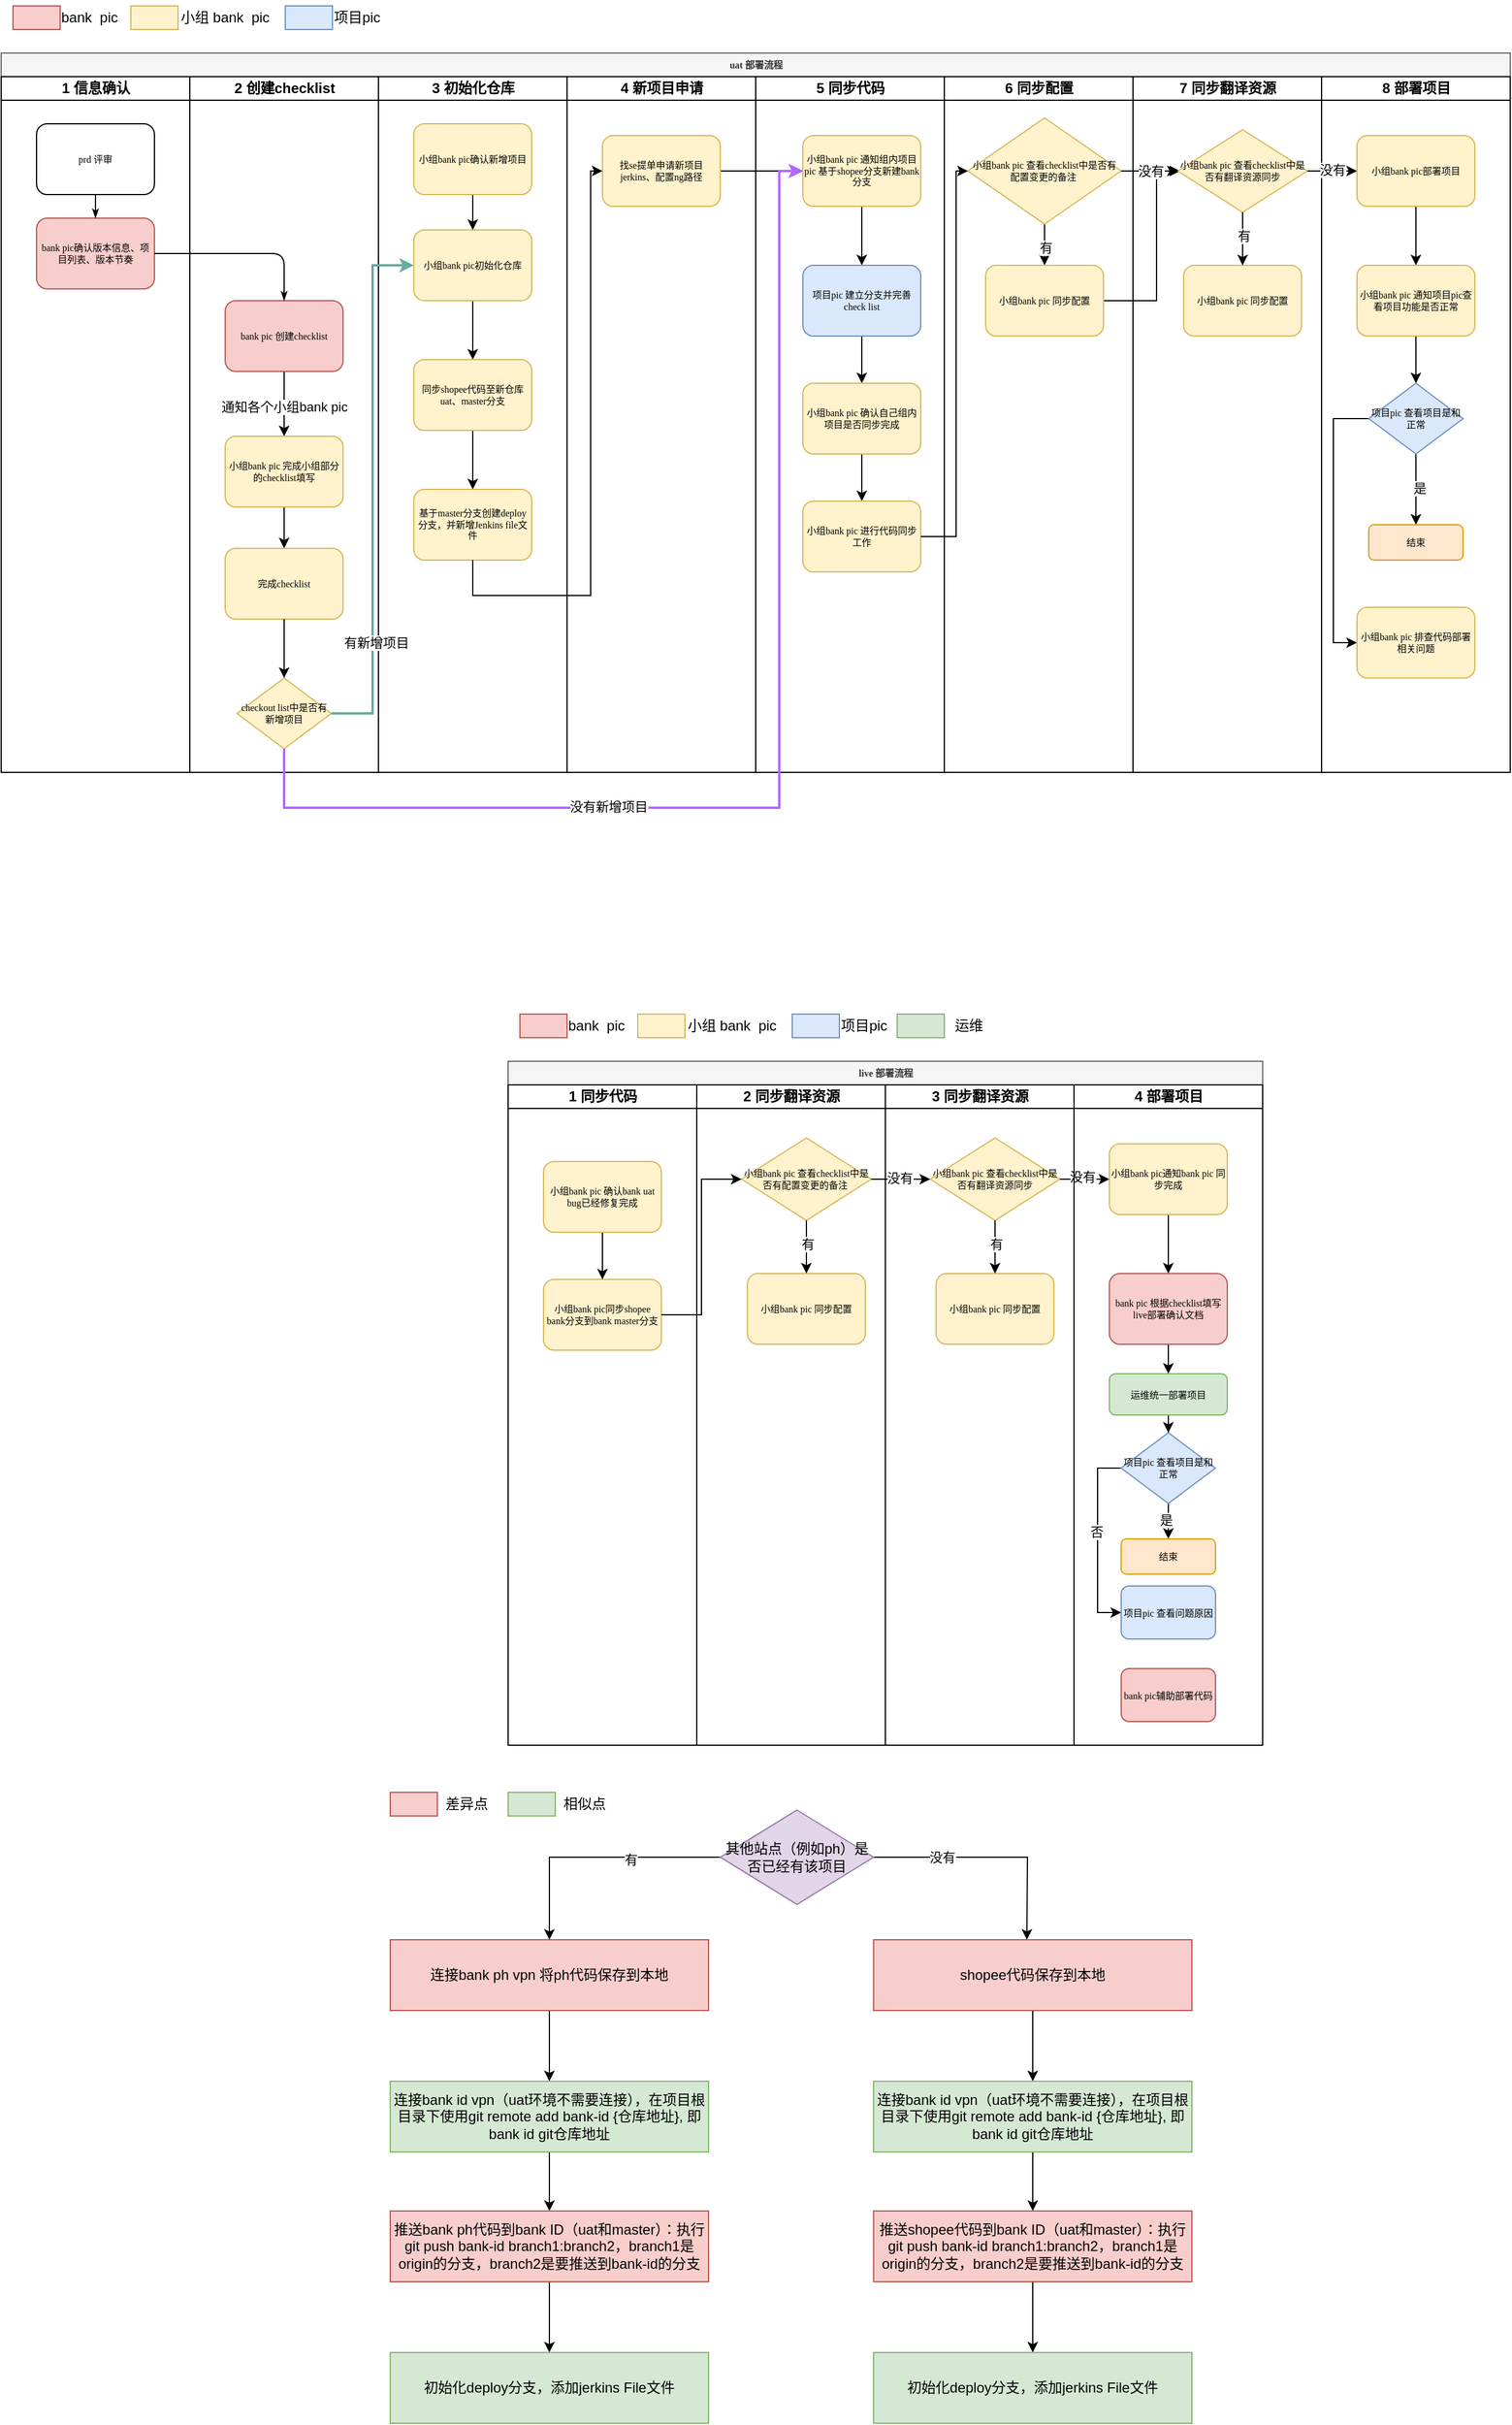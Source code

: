 <mxfile version="21.6.5" type="github">
  <diagram name="Page-1" id="74e2e168-ea6b-b213-b513-2b3c1d86103e">
    <mxGraphModel dx="1754" dy="1907" grid="1" gridSize="10" guides="1" tooltips="1" connect="1" arrows="1" fold="1" page="1" pageScale="1" pageWidth="1100" pageHeight="850" background="none" math="0" shadow="0">
      <root>
        <mxCell id="0" />
        <mxCell id="1" parent="0" />
        <mxCell id="77e6c97f196da883-1" value="uat 部署流程" style="swimlane;html=1;childLayout=stackLayout;startSize=20;rounded=0;shadow=0;labelBackgroundColor=none;strokeWidth=1;fontFamily=Verdana;fontSize=8;align=center;fillColor=#f5f5f5;fontColor=#333333;strokeColor=#666666;" parent="1" vertex="1">
          <mxGeometry x="70" y="40" width="1280" height="610" as="geometry" />
        </mxCell>
        <mxCell id="77e6c97f196da883-2" value="1 信息确认" style="swimlane;html=1;startSize=20;" parent="77e6c97f196da883-1" vertex="1">
          <mxGeometry y="20" width="160" height="590" as="geometry" />
        </mxCell>
        <mxCell id="IIWUCs54Z6hcs_hi1kmr-11" value="prd 评审" style="rounded=1;whiteSpace=wrap;html=1;shadow=0;labelBackgroundColor=none;strokeWidth=1;fontFamily=Verdana;fontSize=8;align=center;" parent="77e6c97f196da883-2" vertex="1">
          <mxGeometry x="30" y="40" width="100" height="60" as="geometry" />
        </mxCell>
        <mxCell id="IIWUCs54Z6hcs_hi1kmr-12" value="bank pic确认版本信息、项目列表、版本节奏" style="rounded=1;whiteSpace=wrap;html=1;shadow=0;labelBackgroundColor=none;strokeWidth=1;fontFamily=Verdana;fontSize=8;align=center;fillColor=#f8cecc;strokeColor=#b85450;" parent="77e6c97f196da883-2" vertex="1">
          <mxGeometry x="30" y="120" width="100" height="60" as="geometry" />
        </mxCell>
        <mxCell id="IIWUCs54Z6hcs_hi1kmr-15" style="edgeStyle=orthogonalEdgeStyle;rounded=1;html=1;labelBackgroundColor=none;startArrow=none;startFill=0;startSize=5;endArrow=classicThin;endFill=1;endSize=5;jettySize=auto;orthogonalLoop=1;strokeWidth=1;fontFamily=Verdana;fontSize=8" parent="77e6c97f196da883-2" source="IIWUCs54Z6hcs_hi1kmr-11" target="IIWUCs54Z6hcs_hi1kmr-12" edge="1">
          <mxGeometry relative="1" as="geometry" />
        </mxCell>
        <mxCell id="77e6c97f196da883-3" value="2 创建checklist" style="swimlane;html=1;startSize=20;" parent="77e6c97f196da883-1" vertex="1">
          <mxGeometry x="160" y="20" width="160" height="590" as="geometry" />
        </mxCell>
        <mxCell id="IIWUCs54Z6hcs_hi1kmr-20" style="edgeStyle=orthogonalEdgeStyle;rounded=0;orthogonalLoop=1;jettySize=auto;html=1;exitX=0.5;exitY=1;exitDx=0;exitDy=0;" parent="77e6c97f196da883-3" source="IIWUCs54Z6hcs_hi1kmr-13" target="IIWUCs54Z6hcs_hi1kmr-19" edge="1">
          <mxGeometry relative="1" as="geometry" />
        </mxCell>
        <mxCell id="IIWUCs54Z6hcs_hi1kmr-21" value="通知各个小组bank pic" style="edgeLabel;html=1;align=center;verticalAlign=middle;resizable=0;points=[];" parent="IIWUCs54Z6hcs_hi1kmr-20" vertex="1" connectable="0">
          <mxGeometry x="-0.363" y="-1" relative="1" as="geometry">
            <mxPoint x="1" y="12" as="offset" />
          </mxGeometry>
        </mxCell>
        <mxCell id="IIWUCs54Z6hcs_hi1kmr-13" value="bank pic 创建checklist" style="rounded=1;whiteSpace=wrap;html=1;shadow=0;labelBackgroundColor=none;strokeWidth=1;fontFamily=Verdana;fontSize=8;align=center;fillColor=#f8cecc;strokeColor=#b85450;" parent="77e6c97f196da883-3" vertex="1">
          <mxGeometry x="30" y="190" width="100" height="60" as="geometry" />
        </mxCell>
        <mxCell id="IIWUCs54Z6hcs_hi1kmr-23" style="edgeStyle=orthogonalEdgeStyle;rounded=0;orthogonalLoop=1;jettySize=auto;html=1;exitX=0.5;exitY=1;exitDx=0;exitDy=0;entryX=0.5;entryY=0;entryDx=0;entryDy=0;" parent="77e6c97f196da883-3" source="IIWUCs54Z6hcs_hi1kmr-19" target="IIWUCs54Z6hcs_hi1kmr-22" edge="1">
          <mxGeometry relative="1" as="geometry" />
        </mxCell>
        <mxCell id="IIWUCs54Z6hcs_hi1kmr-19" value="小组bank pic 完成小组部分的checklist填写" style="rounded=1;whiteSpace=wrap;html=1;shadow=0;labelBackgroundColor=none;strokeWidth=1;fontFamily=Verdana;fontSize=8;align=center;fillColor=#fff2cc;strokeColor=#d6b656;" parent="77e6c97f196da883-3" vertex="1">
          <mxGeometry x="30" y="305" width="100" height="60" as="geometry" />
        </mxCell>
        <mxCell id="IIWUCs54Z6hcs_hi1kmr-22" value="完成checklist" style="rounded=1;whiteSpace=wrap;html=1;shadow=0;labelBackgroundColor=none;strokeWidth=1;fontFamily=Verdana;fontSize=8;align=center;fillColor=#fff2cc;strokeColor=#d6b656;" parent="77e6c97f196da883-3" vertex="1">
          <mxGeometry x="30" y="400" width="100" height="60" as="geometry" />
        </mxCell>
        <mxCell id="IIWUCs54Z6hcs_hi1kmr-25" value="checkout list中是否有新增项目" style="rhombus;whiteSpace=wrap;html=1;rounded=0;shadow=0;labelBackgroundColor=none;strokeWidth=1;fontFamily=Verdana;fontSize=8;align=center;fillColor=#fff2cc;strokeColor=#d6b656;" parent="77e6c97f196da883-3" vertex="1">
          <mxGeometry x="40" y="510" width="80" height="60" as="geometry" />
        </mxCell>
        <mxCell id="IIWUCs54Z6hcs_hi1kmr-27" style="edgeStyle=orthogonalEdgeStyle;rounded=0;orthogonalLoop=1;jettySize=auto;html=1;entryX=0.5;entryY=0;entryDx=0;entryDy=0;" parent="77e6c97f196da883-3" source="IIWUCs54Z6hcs_hi1kmr-22" target="IIWUCs54Z6hcs_hi1kmr-25" edge="1">
          <mxGeometry relative="1" as="geometry" />
        </mxCell>
        <mxCell id="77e6c97f196da883-4" value="3 初始化仓库" style="swimlane;html=1;startSize=20;" parent="77e6c97f196da883-1" vertex="1">
          <mxGeometry x="320" y="20" width="160" height="590" as="geometry" />
        </mxCell>
        <mxCell id="IIWUCs54Z6hcs_hi1kmr-34" style="edgeStyle=orthogonalEdgeStyle;rounded=0;orthogonalLoop=1;jettySize=auto;html=1;exitX=0.5;exitY=1;exitDx=0;exitDy=0;entryX=0.5;entryY=0;entryDx=0;entryDy=0;" parent="77e6c97f196da883-4" source="IIWUCs54Z6hcs_hi1kmr-30" target="IIWUCs54Z6hcs_hi1kmr-33" edge="1">
          <mxGeometry relative="1" as="geometry" />
        </mxCell>
        <mxCell id="IIWUCs54Z6hcs_hi1kmr-30" value="小组bank pic初始化仓库" style="rounded=1;whiteSpace=wrap;html=1;shadow=0;labelBackgroundColor=none;strokeWidth=1;fontFamily=Verdana;fontSize=8;align=center;fillColor=#fff2cc;strokeColor=#d6b656;" parent="77e6c97f196da883-4" vertex="1">
          <mxGeometry x="30" y="130" width="100" height="60" as="geometry" />
        </mxCell>
        <mxCell id="IIWUCs54Z6hcs_hi1kmr-35" value="" style="edgeStyle=orthogonalEdgeStyle;rounded=0;orthogonalLoop=1;jettySize=auto;html=1;" parent="77e6c97f196da883-4" source="IIWUCs54Z6hcs_hi1kmr-33" target="77e6c97f196da883-8" edge="1">
          <mxGeometry relative="1" as="geometry" />
        </mxCell>
        <mxCell id="IIWUCs54Z6hcs_hi1kmr-33" value="同步shopee代码至新仓库uat、master分支" style="rounded=1;whiteSpace=wrap;html=1;shadow=0;labelBackgroundColor=none;strokeWidth=1;fontFamily=Verdana;fontSize=8;align=center;fillColor=#fff2cc;strokeColor=#d6b656;" parent="77e6c97f196da883-4" vertex="1">
          <mxGeometry x="30" y="240" width="100" height="60" as="geometry" />
        </mxCell>
        <mxCell id="77e6c97f196da883-8" value="基于master分支创建deploy分支，并新增Jenkins file文件" style="rounded=1;whiteSpace=wrap;html=1;shadow=0;labelBackgroundColor=none;strokeWidth=1;fontFamily=Verdana;fontSize=8;align=center;fillColor=#fff2cc;strokeColor=#d6b656;" parent="77e6c97f196da883-4" vertex="1">
          <mxGeometry x="30" y="350" width="100" height="60" as="geometry" />
        </mxCell>
        <mxCell id="IIWUCs54Z6hcs_hi1kmr-42" style="edgeStyle=orthogonalEdgeStyle;rounded=0;orthogonalLoop=1;jettySize=auto;html=1;entryX=0.5;entryY=0;entryDx=0;entryDy=0;" parent="77e6c97f196da883-4" source="IIWUCs54Z6hcs_hi1kmr-40" target="IIWUCs54Z6hcs_hi1kmr-30" edge="1">
          <mxGeometry relative="1" as="geometry" />
        </mxCell>
        <mxCell id="IIWUCs54Z6hcs_hi1kmr-40" value="小组bank pic确认新增项目" style="rounded=1;whiteSpace=wrap;html=1;shadow=0;labelBackgroundColor=none;strokeWidth=1;fontFamily=Verdana;fontSize=8;align=center;fillColor=#fff2cc;strokeColor=#d6b656;" parent="77e6c97f196da883-4" vertex="1">
          <mxGeometry x="30" y="40" width="100" height="60" as="geometry" />
        </mxCell>
        <mxCell id="77e6c97f196da883-5" value="4 新项目申请" style="swimlane;html=1;startSize=20;" parent="77e6c97f196da883-1" vertex="1">
          <mxGeometry x="480" y="20" width="160" height="590" as="geometry" />
        </mxCell>
        <mxCell id="IIWUCs54Z6hcs_hi1kmr-45" style="edgeStyle=orthogonalEdgeStyle;rounded=0;orthogonalLoop=1;jettySize=auto;html=1;" parent="77e6c97f196da883-5" source="IIWUCs54Z6hcs_hi1kmr-36" edge="1">
          <mxGeometry relative="1" as="geometry">
            <mxPoint x="200" y="80" as="targetPoint" />
          </mxGeometry>
        </mxCell>
        <mxCell id="IIWUCs54Z6hcs_hi1kmr-36" value="找se提单申请新项目jerkins、配置ng路径" style="rounded=1;whiteSpace=wrap;html=1;shadow=0;labelBackgroundColor=none;strokeWidth=1;fontFamily=Verdana;fontSize=8;align=center;fillColor=#fff2cc;strokeColor=#d6b656;" parent="77e6c97f196da883-5" vertex="1">
          <mxGeometry x="30" y="50" width="100" height="60" as="geometry" />
        </mxCell>
        <mxCell id="77e6c97f196da883-6" value="5 同步代码" style="swimlane;html=1;startSize=20;" parent="77e6c97f196da883-1" vertex="1">
          <mxGeometry x="640" y="20" width="160" height="590" as="geometry" />
        </mxCell>
        <mxCell id="IIWUCs54Z6hcs_hi1kmr-47" style="edgeStyle=orthogonalEdgeStyle;rounded=0;orthogonalLoop=1;jettySize=auto;html=1;exitX=0.5;exitY=1;exitDx=0;exitDy=0;entryX=0.5;entryY=0;entryDx=0;entryDy=0;" parent="77e6c97f196da883-6" source="77e6c97f196da883-11" target="IIWUCs54Z6hcs_hi1kmr-46" edge="1">
          <mxGeometry relative="1" as="geometry" />
        </mxCell>
        <mxCell id="77e6c97f196da883-11" value="小组bank pic 通知组内项目pic 基于shopee分支新建bank 分支" style="rounded=1;whiteSpace=wrap;html=1;shadow=0;labelBackgroundColor=none;strokeWidth=1;fontFamily=Verdana;fontSize=8;align=center;fillColor=#fff2cc;strokeColor=#d6b656;" parent="77e6c97f196da883-6" vertex="1">
          <mxGeometry x="40" y="50" width="100" height="60" as="geometry" />
        </mxCell>
        <mxCell id="IIWUCs54Z6hcs_hi1kmr-49" style="edgeStyle=orthogonalEdgeStyle;rounded=0;orthogonalLoop=1;jettySize=auto;html=1;" parent="77e6c97f196da883-6" source="IIWUCs54Z6hcs_hi1kmr-46" target="IIWUCs54Z6hcs_hi1kmr-48" edge="1">
          <mxGeometry relative="1" as="geometry" />
        </mxCell>
        <mxCell id="IIWUCs54Z6hcs_hi1kmr-46" value="项目pic 建立分支并完善check list" style="rounded=1;whiteSpace=wrap;html=1;shadow=0;labelBackgroundColor=none;strokeWidth=1;fontFamily=Verdana;fontSize=8;align=center;fillColor=#dae8fc;strokeColor=#6c8ebf;" parent="77e6c97f196da883-6" vertex="1">
          <mxGeometry x="40" y="160" width="100" height="60" as="geometry" />
        </mxCell>
        <mxCell id="IIWUCs54Z6hcs_hi1kmr-51" style="edgeStyle=orthogonalEdgeStyle;rounded=0;orthogonalLoop=1;jettySize=auto;html=1;exitX=0.5;exitY=1;exitDx=0;exitDy=0;entryX=0.5;entryY=0;entryDx=0;entryDy=0;" parent="77e6c97f196da883-6" source="IIWUCs54Z6hcs_hi1kmr-48" target="IIWUCs54Z6hcs_hi1kmr-50" edge="1">
          <mxGeometry relative="1" as="geometry" />
        </mxCell>
        <mxCell id="IIWUCs54Z6hcs_hi1kmr-48" value="小组bank pic 确认自己组内项目是否同步完成" style="rounded=1;whiteSpace=wrap;html=1;shadow=0;labelBackgroundColor=none;strokeWidth=1;fontFamily=Verdana;fontSize=8;align=center;fillColor=#fff2cc;strokeColor=#d6b656;" parent="77e6c97f196da883-6" vertex="1">
          <mxGeometry x="40" y="260" width="100" height="60" as="geometry" />
        </mxCell>
        <mxCell id="IIWUCs54Z6hcs_hi1kmr-50" value="小组bank pic 进行代码同步工作" style="rounded=1;whiteSpace=wrap;html=1;shadow=0;labelBackgroundColor=none;strokeWidth=1;fontFamily=Verdana;fontSize=8;align=center;fillColor=#fff2cc;strokeColor=#d6b656;" parent="77e6c97f196da883-6" vertex="1">
          <mxGeometry x="40" y="360" width="100" height="60" as="geometry" />
        </mxCell>
        <mxCell id="77e6c97f196da883-7" value="6 同步配置" style="swimlane;html=1;startSize=20;" parent="77e6c97f196da883-1" vertex="1">
          <mxGeometry x="800" y="20" width="160" height="590" as="geometry" />
        </mxCell>
        <mxCell id="IIWUCs54Z6hcs_hi1kmr-70" style="edgeStyle=orthogonalEdgeStyle;rounded=0;orthogonalLoop=1;jettySize=auto;html=1;entryX=0.5;entryY=0;entryDx=0;entryDy=0;" parent="77e6c97f196da883-7" source="IIWUCs54Z6hcs_hi1kmr-62" target="IIWUCs54Z6hcs_hi1kmr-65" edge="1">
          <mxGeometry relative="1" as="geometry" />
        </mxCell>
        <mxCell id="IIWUCs54Z6hcs_hi1kmr-71" value="有" style="edgeLabel;html=1;align=center;verticalAlign=middle;resizable=0;points=[];" parent="IIWUCs54Z6hcs_hi1kmr-70" vertex="1" connectable="0">
          <mxGeometry x="-0.14" y="1" relative="1" as="geometry">
            <mxPoint as="offset" />
          </mxGeometry>
        </mxCell>
        <mxCell id="IIWUCs54Z6hcs_hi1kmr-62" value="小组bank pic 查看checklist中是否有配置变更的备注&amp;nbsp;" style="rhombus;whiteSpace=wrap;html=1;rounded=0;shadow=0;labelBackgroundColor=none;strokeWidth=1;fontFamily=Verdana;fontSize=8;align=center;fillColor=#fff2cc;strokeColor=#d6b656;" parent="77e6c97f196da883-7" vertex="1">
          <mxGeometry x="20" y="35" width="130" height="90" as="geometry" />
        </mxCell>
        <mxCell id="IIWUCs54Z6hcs_hi1kmr-78" style="edgeStyle=orthogonalEdgeStyle;rounded=0;orthogonalLoop=1;jettySize=auto;html=1;exitX=1;exitY=0.5;exitDx=0;exitDy=0;" parent="77e6c97f196da883-7" source="IIWUCs54Z6hcs_hi1kmr-65" edge="1">
          <mxGeometry relative="1" as="geometry">
            <mxPoint x="200" y="80" as="targetPoint" />
            <Array as="points">
              <mxPoint x="180" y="190" />
              <mxPoint x="180" y="80" />
            </Array>
          </mxGeometry>
        </mxCell>
        <mxCell id="IIWUCs54Z6hcs_hi1kmr-65" value="小组bank pic 同步配置" style="rounded=1;whiteSpace=wrap;html=1;shadow=0;labelBackgroundColor=none;strokeWidth=1;fontFamily=Verdana;fontSize=8;align=center;fillColor=#fff2cc;strokeColor=#d6b656;" parent="77e6c97f196da883-7" vertex="1">
          <mxGeometry x="35" y="160" width="100" height="60" as="geometry" />
        </mxCell>
        <mxCell id="IIWUCs54Z6hcs_hi1kmr-16" style="edgeStyle=orthogonalEdgeStyle;rounded=1;html=1;labelBackgroundColor=none;startArrow=none;startFill=0;startSize=5;endArrow=classicThin;endFill=1;endSize=5;jettySize=auto;orthogonalLoop=1;strokeWidth=1;fontFamily=Verdana;fontSize=8" parent="77e6c97f196da883-1" source="IIWUCs54Z6hcs_hi1kmr-12" target="IIWUCs54Z6hcs_hi1kmr-13" edge="1">
          <mxGeometry relative="1" as="geometry" />
        </mxCell>
        <mxCell id="IIWUCs54Z6hcs_hi1kmr-31" style="edgeStyle=orthogonalEdgeStyle;rounded=0;orthogonalLoop=1;jettySize=auto;html=1;entryX=0;entryY=0.5;entryDx=0;entryDy=0;fillColor=#f8cecc;strokeColor=#B266FF;strokeWidth=2;" parent="77e6c97f196da883-1" source="IIWUCs54Z6hcs_hi1kmr-25" target="77e6c97f196da883-11" edge="1">
          <mxGeometry relative="1" as="geometry">
            <Array as="points">
              <mxPoint x="240" y="640" />
              <mxPoint x="660" y="640" />
              <mxPoint x="660" y="100" />
            </Array>
          </mxGeometry>
        </mxCell>
        <mxCell id="IIWUCs54Z6hcs_hi1kmr-32" value="没有新增项目" style="edgeLabel;html=1;align=center;verticalAlign=middle;resizable=0;points=[];" parent="IIWUCs54Z6hcs_hi1kmr-31" vertex="1" connectable="0">
          <mxGeometry x="-0.369" y="1" relative="1" as="geometry">
            <mxPoint as="offset" />
          </mxGeometry>
        </mxCell>
        <mxCell id="IIWUCs54Z6hcs_hi1kmr-37" style="edgeStyle=orthogonalEdgeStyle;rounded=0;orthogonalLoop=1;jettySize=auto;html=1;entryX=0;entryY=0.5;entryDx=0;entryDy=0;exitX=0.5;exitY=1;exitDx=0;exitDy=0;" parent="77e6c97f196da883-1" source="77e6c97f196da883-8" target="IIWUCs54Z6hcs_hi1kmr-36" edge="1">
          <mxGeometry relative="1" as="geometry">
            <Array as="points">
              <mxPoint x="400" y="460" />
              <mxPoint x="500" y="460" />
              <mxPoint x="500" y="100" />
            </Array>
          </mxGeometry>
        </mxCell>
        <mxCell id="IIWUCs54Z6hcs_hi1kmr-38" style="edgeStyle=orthogonalEdgeStyle;rounded=0;orthogonalLoop=1;jettySize=auto;html=1;entryX=0;entryY=0.5;entryDx=0;entryDy=0;strokeColor=#67AB9F;exitX=1;exitY=0.5;exitDx=0;exitDy=0;strokeWidth=2;" parent="77e6c97f196da883-1" source="IIWUCs54Z6hcs_hi1kmr-25" target="IIWUCs54Z6hcs_hi1kmr-30" edge="1">
          <mxGeometry relative="1" as="geometry">
            <mxPoint x="270" y="565" as="sourcePoint" />
            <mxPoint x="340" y="120" as="targetPoint" />
          </mxGeometry>
        </mxCell>
        <mxCell id="IIWUCs54Z6hcs_hi1kmr-39" value="有新增项目" style="edgeLabel;html=1;align=center;verticalAlign=middle;resizable=0;points=[];" parent="IIWUCs54Z6hcs_hi1kmr-38" vertex="1" connectable="0">
          <mxGeometry x="-0.94" y="3" relative="1" as="geometry">
            <mxPoint x="24" y="-57" as="offset" />
          </mxGeometry>
        </mxCell>
        <mxCell id="IIWUCs54Z6hcs_hi1kmr-69" style="edgeStyle=orthogonalEdgeStyle;rounded=0;orthogonalLoop=1;jettySize=auto;html=1;entryX=0;entryY=0.5;entryDx=0;entryDy=0;" parent="77e6c97f196da883-1" source="IIWUCs54Z6hcs_hi1kmr-50" target="IIWUCs54Z6hcs_hi1kmr-62" edge="1">
          <mxGeometry relative="1" as="geometry">
            <Array as="points">
              <mxPoint x="810" y="410" />
              <mxPoint x="810" y="100" />
            </Array>
          </mxGeometry>
        </mxCell>
        <mxCell id="IIWUCs54Z6hcs_hi1kmr-1" value="7 同步翻译资源" style="swimlane;html=1;startSize=20;" parent="1" vertex="1">
          <mxGeometry x="1030" y="60" width="160" height="590" as="geometry" />
        </mxCell>
        <mxCell id="IIWUCs54Z6hcs_hi1kmr-74" value="小组bank pic 查看checklist中是否有翻译资源同步" style="rhombus;whiteSpace=wrap;html=1;rounded=0;shadow=0;labelBackgroundColor=none;strokeWidth=1;fontFamily=Verdana;fontSize=8;align=center;fillColor=#fff2cc;strokeColor=#d6b656;" parent="IIWUCs54Z6hcs_hi1kmr-1" vertex="1">
          <mxGeometry x="38" y="45" width="110" height="70" as="geometry" />
        </mxCell>
        <mxCell id="IIWUCs54Z6hcs_hi1kmr-75" value="小组bank pic 同步配置" style="rounded=1;whiteSpace=wrap;html=1;shadow=0;labelBackgroundColor=none;strokeWidth=1;fontFamily=Verdana;fontSize=8;align=center;fillColor=#fff2cc;strokeColor=#d6b656;" parent="IIWUCs54Z6hcs_hi1kmr-1" vertex="1">
          <mxGeometry x="43" y="160" width="100" height="60" as="geometry" />
        </mxCell>
        <mxCell id="IIWUCs54Z6hcs_hi1kmr-72" style="edgeStyle=orthogonalEdgeStyle;rounded=0;orthogonalLoop=1;jettySize=auto;html=1;entryX=0.5;entryY=0;entryDx=0;entryDy=0;" parent="IIWUCs54Z6hcs_hi1kmr-1" source="IIWUCs54Z6hcs_hi1kmr-74" target="IIWUCs54Z6hcs_hi1kmr-75" edge="1">
          <mxGeometry relative="1" as="geometry" />
        </mxCell>
        <mxCell id="IIWUCs54Z6hcs_hi1kmr-73" value="有" style="edgeLabel;html=1;align=center;verticalAlign=middle;resizable=0;points=[];" parent="IIWUCs54Z6hcs_hi1kmr-72" vertex="1" connectable="0">
          <mxGeometry x="-0.14" y="1" relative="1" as="geometry">
            <mxPoint as="offset" />
          </mxGeometry>
        </mxCell>
        <mxCell id="IIWUCs54Z6hcs_hi1kmr-3" value="8 部署项目" style="swimlane;html=1;startSize=20;" parent="1" vertex="1">
          <mxGeometry x="1190" y="60" width="160" height="590" as="geometry" />
        </mxCell>
        <mxCell id="IIWUCs54Z6hcs_hi1kmr-81" style="edgeStyle=orthogonalEdgeStyle;rounded=0;orthogonalLoop=1;jettySize=auto;html=1;entryX=0.5;entryY=0;entryDx=0;entryDy=0;" parent="IIWUCs54Z6hcs_hi1kmr-3" source="IIWUCs54Z6hcs_hi1kmr-79" target="IIWUCs54Z6hcs_hi1kmr-80" edge="1">
          <mxGeometry relative="1" as="geometry" />
        </mxCell>
        <mxCell id="IIWUCs54Z6hcs_hi1kmr-79" value="小组bank pic部署项目" style="rounded=1;whiteSpace=wrap;html=1;shadow=0;labelBackgroundColor=none;strokeWidth=1;fontFamily=Verdana;fontSize=8;align=center;fillColor=#fff2cc;strokeColor=#d6b656;" parent="IIWUCs54Z6hcs_hi1kmr-3" vertex="1">
          <mxGeometry x="30" y="50" width="100" height="60" as="geometry" />
        </mxCell>
        <mxCell id="IIWUCs54Z6hcs_hi1kmr-92" style="edgeStyle=orthogonalEdgeStyle;rounded=0;orthogonalLoop=1;jettySize=auto;html=1;exitX=0.5;exitY=1;exitDx=0;exitDy=0;entryX=0.5;entryY=0;entryDx=0;entryDy=0;" parent="IIWUCs54Z6hcs_hi1kmr-3" source="IIWUCs54Z6hcs_hi1kmr-80" edge="1">
          <mxGeometry relative="1" as="geometry">
            <mxPoint x="80" y="260" as="targetPoint" />
          </mxGeometry>
        </mxCell>
        <mxCell id="IIWUCs54Z6hcs_hi1kmr-80" value="小组bank pic 通知项目pic查看项目功能是否正常" style="rounded=1;whiteSpace=wrap;html=1;shadow=0;labelBackgroundColor=none;strokeWidth=1;fontFamily=Verdana;fontSize=8;align=center;fillColor=#fff2cc;strokeColor=#d6b656;" parent="IIWUCs54Z6hcs_hi1kmr-3" vertex="1">
          <mxGeometry x="30" y="160" width="100" height="60" as="geometry" />
        </mxCell>
        <mxCell id="IIWUCs54Z6hcs_hi1kmr-94" style="edgeStyle=orthogonalEdgeStyle;rounded=0;orthogonalLoop=1;jettySize=auto;html=1;" parent="IIWUCs54Z6hcs_hi1kmr-3" source="IIWUCs54Z6hcs_hi1kmr-93" edge="1">
          <mxGeometry relative="1" as="geometry">
            <mxPoint x="80" y="380" as="targetPoint" />
          </mxGeometry>
        </mxCell>
        <mxCell id="IIWUCs54Z6hcs_hi1kmr-95" value="是" style="edgeLabel;html=1;align=center;verticalAlign=middle;resizable=0;points=[];" parent="IIWUCs54Z6hcs_hi1kmr-94" vertex="1" connectable="0">
          <mxGeometry x="0.008" y="2" relative="1" as="geometry">
            <mxPoint y="-1" as="offset" />
          </mxGeometry>
        </mxCell>
        <mxCell id="IIWUCs54Z6hcs_hi1kmr-98" style="edgeStyle=orthogonalEdgeStyle;rounded=0;orthogonalLoop=1;jettySize=auto;html=1;entryX=0;entryY=0.5;entryDx=0;entryDy=0;" parent="IIWUCs54Z6hcs_hi1kmr-3" source="IIWUCs54Z6hcs_hi1kmr-93" target="IIWUCs54Z6hcs_hi1kmr-99" edge="1">
          <mxGeometry relative="1" as="geometry">
            <mxPoint x="20" y="490" as="targetPoint" />
            <Array as="points">
              <mxPoint x="10" y="290" />
              <mxPoint x="10" y="480" />
            </Array>
          </mxGeometry>
        </mxCell>
        <mxCell id="IIWUCs54Z6hcs_hi1kmr-93" value="项目pic 查看项目是和正常" style="rhombus;whiteSpace=wrap;html=1;rounded=0;shadow=0;labelBackgroundColor=none;strokeWidth=1;fontFamily=Verdana;fontSize=8;align=center;fillColor=#dae8fc;strokeColor=#6c8ebf;" parent="IIWUCs54Z6hcs_hi1kmr-3" vertex="1">
          <mxGeometry x="40" y="260" width="80" height="60" as="geometry" />
        </mxCell>
        <mxCell id="IIWUCs54Z6hcs_hi1kmr-96" value="结束" style="rounded=1;whiteSpace=wrap;html=1;shadow=0;labelBackgroundColor=none;strokeWidth=1;fontFamily=Verdana;fontSize=8;align=center;fillColor=#ffe6cc;strokeColor=#d79b00;" parent="IIWUCs54Z6hcs_hi1kmr-3" vertex="1">
          <mxGeometry x="40" y="380" width="80" height="30" as="geometry" />
        </mxCell>
        <mxCell id="IIWUCs54Z6hcs_hi1kmr-99" value="小组bank pic 排查代码部署相关问题" style="rounded=1;whiteSpace=wrap;html=1;shadow=0;labelBackgroundColor=none;strokeWidth=1;fontFamily=Verdana;fontSize=8;align=center;fillColor=#fff2cc;strokeColor=#d6b656;" parent="IIWUCs54Z6hcs_hi1kmr-3" vertex="1">
          <mxGeometry x="30" y="450" width="100" height="60" as="geometry" />
        </mxCell>
        <mxCell id="IIWUCs54Z6hcs_hi1kmr-76" style="edgeStyle=orthogonalEdgeStyle;rounded=0;orthogonalLoop=1;jettySize=auto;html=1;exitX=1;exitY=0.5;exitDx=0;exitDy=0;entryX=0;entryY=0.5;entryDx=0;entryDy=0;" parent="1" source="IIWUCs54Z6hcs_hi1kmr-62" target="IIWUCs54Z6hcs_hi1kmr-74" edge="1">
          <mxGeometry relative="1" as="geometry" />
        </mxCell>
        <mxCell id="IIWUCs54Z6hcs_hi1kmr-77" value="没有" style="edgeLabel;html=1;align=center;verticalAlign=middle;resizable=0;points=[];" parent="IIWUCs54Z6hcs_hi1kmr-76" vertex="1" connectable="0">
          <mxGeometry x="0.05" relative="1" as="geometry">
            <mxPoint as="offset" />
          </mxGeometry>
        </mxCell>
        <mxCell id="IIWUCs54Z6hcs_hi1kmr-82" value="" style="rounded=0;whiteSpace=wrap;html=1;fillColor=#f8cecc;strokeColor=#b85450;" parent="1" vertex="1">
          <mxGeometry x="80" width="40" height="20" as="geometry" />
        </mxCell>
        <mxCell id="IIWUCs54Z6hcs_hi1kmr-83" value="bank&amp;nbsp; pic" style="text;html=1;strokeColor=none;fillColor=none;align=center;verticalAlign=middle;whiteSpace=wrap;rounded=0;" parent="1" vertex="1">
          <mxGeometry x="100" y="-5" width="90" height="30" as="geometry" />
        </mxCell>
        <mxCell id="IIWUCs54Z6hcs_hi1kmr-84" value="" style="rounded=0;whiteSpace=wrap;html=1;fillColor=#fff2cc;strokeColor=#d6b656;" parent="1" vertex="1">
          <mxGeometry x="180" width="40" height="20" as="geometry" />
        </mxCell>
        <mxCell id="IIWUCs54Z6hcs_hi1kmr-85" value="小组 bank&amp;nbsp; pic" style="text;html=1;strokeColor=none;fillColor=none;align=center;verticalAlign=middle;whiteSpace=wrap;rounded=0;" parent="1" vertex="1">
          <mxGeometry x="215" y="-5" width="90" height="30" as="geometry" />
        </mxCell>
        <mxCell id="IIWUCs54Z6hcs_hi1kmr-86" value="" style="rounded=0;whiteSpace=wrap;html=1;fillColor=#dae8fc;strokeColor=#6c8ebf;" parent="1" vertex="1">
          <mxGeometry x="311" width="40" height="20" as="geometry" />
        </mxCell>
        <mxCell id="IIWUCs54Z6hcs_hi1kmr-87" value="项目pic" style="text;html=1;strokeColor=none;fillColor=none;align=center;verticalAlign=middle;whiteSpace=wrap;rounded=0;" parent="1" vertex="1">
          <mxGeometry x="327" y="-5" width="90" height="30" as="geometry" />
        </mxCell>
        <mxCell id="IIWUCs54Z6hcs_hi1kmr-89" style="edgeStyle=orthogonalEdgeStyle;rounded=0;orthogonalLoop=1;jettySize=auto;html=1;exitX=1;exitY=0.5;exitDx=0;exitDy=0;entryX=0;entryY=0.5;entryDx=0;entryDy=0;" parent="1" source="IIWUCs54Z6hcs_hi1kmr-74" target="IIWUCs54Z6hcs_hi1kmr-79" edge="1">
          <mxGeometry relative="1" as="geometry" />
        </mxCell>
        <mxCell id="IIWUCs54Z6hcs_hi1kmr-90" value="没有" style="edgeLabel;html=1;align=center;verticalAlign=middle;resizable=0;points=[];" parent="IIWUCs54Z6hcs_hi1kmr-89" vertex="1" connectable="0">
          <mxGeometry x="-0.009" y="1" relative="1" as="geometry">
            <mxPoint as="offset" />
          </mxGeometry>
        </mxCell>
        <mxCell id="IIWUCs54Z6hcs_hi1kmr-174" value="live 部署流程" style="swimlane;html=1;childLayout=stackLayout;startSize=20;rounded=0;shadow=0;labelBackgroundColor=none;strokeWidth=1;fontFamily=Verdana;fontSize=8;align=center;fillColor=#f5f5f5;fontColor=#333333;strokeColor=#666666;" parent="1" vertex="1">
          <mxGeometry x="500" y="895" width="640" height="580" as="geometry" />
        </mxCell>
        <mxCell id="IIWUCs54Z6hcs_hi1kmr-175" value="1 同步代码" style="swimlane;html=1;startSize=20;" parent="IIWUCs54Z6hcs_hi1kmr-174" vertex="1">
          <mxGeometry y="20" width="160" height="560" as="geometry" />
        </mxCell>
        <mxCell id="IIWUCs54Z6hcs_hi1kmr-177" value="小组bank pic同步shopee bank分支到bank master分支" style="rounded=1;whiteSpace=wrap;html=1;shadow=0;labelBackgroundColor=none;strokeWidth=1;fontFamily=Verdana;fontSize=8;align=center;fillColor=#fff2cc;strokeColor=#d6b656;" parent="IIWUCs54Z6hcs_hi1kmr-175" vertex="1">
          <mxGeometry x="30" y="165" width="100" height="60" as="geometry" />
        </mxCell>
        <mxCell id="IIWUCs54Z6hcs_hi1kmr-210" style="edgeStyle=orthogonalEdgeStyle;rounded=0;orthogonalLoop=1;jettySize=auto;html=1;entryX=0.5;entryY=0;entryDx=0;entryDy=0;" parent="IIWUCs54Z6hcs_hi1kmr-175" source="IIWUCs54Z6hcs_hi1kmr-209" target="IIWUCs54Z6hcs_hi1kmr-177" edge="1">
          <mxGeometry relative="1" as="geometry" />
        </mxCell>
        <mxCell id="IIWUCs54Z6hcs_hi1kmr-209" value="小组bank pic 确认bank uat bug已经修复完成" style="rounded=1;whiteSpace=wrap;html=1;shadow=0;labelBackgroundColor=none;strokeWidth=1;fontFamily=Verdana;fontSize=8;align=center;fillColor=#fff2cc;strokeColor=#d6b656;" parent="IIWUCs54Z6hcs_hi1kmr-175" vertex="1">
          <mxGeometry x="30" y="65" width="100" height="60" as="geometry" />
        </mxCell>
        <mxCell id="IIWUCs54Z6hcs_hi1kmr-185" value="2 同步翻译资源" style="swimlane;html=1;startSize=20;" parent="IIWUCs54Z6hcs_hi1kmr-174" vertex="1">
          <mxGeometry x="160" y="20" width="160" height="560" as="geometry" />
        </mxCell>
        <mxCell id="IIWUCs54Z6hcs_hi1kmr-186" value="小组bank pic 查看checklist中是否有配置变更的备注&amp;nbsp;" style="rhombus;whiteSpace=wrap;html=1;rounded=0;shadow=0;labelBackgroundColor=none;strokeWidth=1;fontFamily=Verdana;fontSize=8;align=center;fillColor=#fff2cc;strokeColor=#d6b656;" parent="IIWUCs54Z6hcs_hi1kmr-185" vertex="1">
          <mxGeometry x="38" y="45" width="110" height="70" as="geometry" />
        </mxCell>
        <mxCell id="IIWUCs54Z6hcs_hi1kmr-187" value="小组bank pic 同步配置" style="rounded=1;whiteSpace=wrap;html=1;shadow=0;labelBackgroundColor=none;strokeWidth=1;fontFamily=Verdana;fontSize=8;align=center;fillColor=#fff2cc;strokeColor=#d6b656;" parent="IIWUCs54Z6hcs_hi1kmr-185" vertex="1">
          <mxGeometry x="43" y="160" width="100" height="60" as="geometry" />
        </mxCell>
        <mxCell id="IIWUCs54Z6hcs_hi1kmr-188" style="edgeStyle=orthogonalEdgeStyle;rounded=0;orthogonalLoop=1;jettySize=auto;html=1;entryX=0.5;entryY=0;entryDx=0;entryDy=0;" parent="IIWUCs54Z6hcs_hi1kmr-185" source="IIWUCs54Z6hcs_hi1kmr-186" target="IIWUCs54Z6hcs_hi1kmr-187" edge="1">
          <mxGeometry relative="1" as="geometry" />
        </mxCell>
        <mxCell id="IIWUCs54Z6hcs_hi1kmr-189" value="有" style="edgeLabel;html=1;align=center;verticalAlign=middle;resizable=0;points=[];" parent="IIWUCs54Z6hcs_hi1kmr-188" vertex="1" connectable="0">
          <mxGeometry x="-0.14" y="1" relative="1" as="geometry">
            <mxPoint as="offset" />
          </mxGeometry>
        </mxCell>
        <mxCell id="IIWUCs54Z6hcs_hi1kmr-211" style="edgeStyle=orthogonalEdgeStyle;rounded=0;orthogonalLoop=1;jettySize=auto;html=1;entryX=0;entryY=0.5;entryDx=0;entryDy=0;" parent="IIWUCs54Z6hcs_hi1kmr-174" source="IIWUCs54Z6hcs_hi1kmr-177" target="IIWUCs54Z6hcs_hi1kmr-186" edge="1">
          <mxGeometry relative="1" as="geometry" />
        </mxCell>
        <mxCell id="IIWUCs54Z6hcs_hi1kmr-212" value="3 同步翻译资源" style="swimlane;html=1;startSize=20;" parent="IIWUCs54Z6hcs_hi1kmr-174" vertex="1">
          <mxGeometry x="320" y="20" width="160" height="560" as="geometry" />
        </mxCell>
        <mxCell id="IIWUCs54Z6hcs_hi1kmr-213" value="小组bank pic 查看checklist中是否有翻译资源同步" style="rhombus;whiteSpace=wrap;html=1;rounded=0;shadow=0;labelBackgroundColor=none;strokeWidth=1;fontFamily=Verdana;fontSize=8;align=center;fillColor=#fff2cc;strokeColor=#d6b656;" parent="IIWUCs54Z6hcs_hi1kmr-212" vertex="1">
          <mxGeometry x="38" y="45" width="110" height="70" as="geometry" />
        </mxCell>
        <mxCell id="IIWUCs54Z6hcs_hi1kmr-214" value="小组bank pic 同步配置" style="rounded=1;whiteSpace=wrap;html=1;shadow=0;labelBackgroundColor=none;strokeWidth=1;fontFamily=Verdana;fontSize=8;align=center;fillColor=#fff2cc;strokeColor=#d6b656;" parent="IIWUCs54Z6hcs_hi1kmr-212" vertex="1">
          <mxGeometry x="43" y="160" width="100" height="60" as="geometry" />
        </mxCell>
        <mxCell id="IIWUCs54Z6hcs_hi1kmr-215" style="edgeStyle=orthogonalEdgeStyle;rounded=0;orthogonalLoop=1;jettySize=auto;html=1;entryX=0.5;entryY=0;entryDx=0;entryDy=0;" parent="IIWUCs54Z6hcs_hi1kmr-212" source="IIWUCs54Z6hcs_hi1kmr-213" target="IIWUCs54Z6hcs_hi1kmr-214" edge="1">
          <mxGeometry relative="1" as="geometry" />
        </mxCell>
        <mxCell id="IIWUCs54Z6hcs_hi1kmr-216" value="有" style="edgeLabel;html=1;align=center;verticalAlign=middle;resizable=0;points=[];" parent="IIWUCs54Z6hcs_hi1kmr-215" vertex="1" connectable="0">
          <mxGeometry x="-0.14" y="1" relative="1" as="geometry">
            <mxPoint as="offset" />
          </mxGeometry>
        </mxCell>
        <mxCell id="IIWUCs54Z6hcs_hi1kmr-217" style="edgeStyle=orthogonalEdgeStyle;rounded=0;orthogonalLoop=1;jettySize=auto;html=1;exitX=1;exitY=0.5;exitDx=0;exitDy=0;entryX=0;entryY=0.5;entryDx=0;entryDy=0;" parent="IIWUCs54Z6hcs_hi1kmr-174" source="IIWUCs54Z6hcs_hi1kmr-186" target="IIWUCs54Z6hcs_hi1kmr-213" edge="1">
          <mxGeometry relative="1" as="geometry" />
        </mxCell>
        <mxCell id="IIWUCs54Z6hcs_hi1kmr-218" value="没有" style="edgeLabel;html=1;align=center;verticalAlign=middle;resizable=0;points=[];" parent="IIWUCs54Z6hcs_hi1kmr-217" vertex="1" connectable="0">
          <mxGeometry x="-0.045" y="1" relative="1" as="geometry">
            <mxPoint as="offset" />
          </mxGeometry>
        </mxCell>
        <mxCell id="IIWUCs54Z6hcs_hi1kmr-219" style="edgeStyle=orthogonalEdgeStyle;rounded=0;orthogonalLoop=1;jettySize=auto;html=1;entryX=0;entryY=0.5;entryDx=0;entryDy=0;" parent="IIWUCs54Z6hcs_hi1kmr-174" source="IIWUCs54Z6hcs_hi1kmr-213" target="IIWUCs54Z6hcs_hi1kmr-194" edge="1">
          <mxGeometry relative="1" as="geometry" />
        </mxCell>
        <mxCell id="IIWUCs54Z6hcs_hi1kmr-220" value="没有" style="edgeLabel;html=1;align=center;verticalAlign=middle;resizable=0;points=[];" parent="IIWUCs54Z6hcs_hi1kmr-219" vertex="1" connectable="0">
          <mxGeometry x="-0.102" y="2" relative="1" as="geometry">
            <mxPoint as="offset" />
          </mxGeometry>
        </mxCell>
        <mxCell id="IIWUCs54Z6hcs_hi1kmr-192" value="4 部署项目" style="swimlane;html=1;startSize=20;" parent="IIWUCs54Z6hcs_hi1kmr-174" vertex="1">
          <mxGeometry x="480" y="20" width="160" height="560" as="geometry" />
        </mxCell>
        <mxCell id="IIWUCs54Z6hcs_hi1kmr-193" style="edgeStyle=orthogonalEdgeStyle;rounded=0;orthogonalLoop=1;jettySize=auto;html=1;entryX=0.5;entryY=0;entryDx=0;entryDy=0;" parent="IIWUCs54Z6hcs_hi1kmr-192" source="IIWUCs54Z6hcs_hi1kmr-194" target="IIWUCs54Z6hcs_hi1kmr-196" edge="1">
          <mxGeometry relative="1" as="geometry" />
        </mxCell>
        <mxCell id="IIWUCs54Z6hcs_hi1kmr-194" value="小组bank pic通知bank pic 同步完成" style="rounded=1;whiteSpace=wrap;html=1;shadow=0;labelBackgroundColor=none;strokeWidth=1;fontFamily=Verdana;fontSize=8;align=center;fillColor=#fff2cc;strokeColor=#d6b656;" parent="IIWUCs54Z6hcs_hi1kmr-192" vertex="1">
          <mxGeometry x="30" y="50" width="100" height="60" as="geometry" />
        </mxCell>
        <mxCell id="IIWUCs54Z6hcs_hi1kmr-195" style="edgeStyle=orthogonalEdgeStyle;rounded=0;orthogonalLoop=1;jettySize=auto;html=1;exitX=0.5;exitY=1;exitDx=0;exitDy=0;entryX=0.5;entryY=0;entryDx=0;entryDy=0;" parent="IIWUCs54Z6hcs_hi1kmr-192" source="IIWUCs54Z6hcs_hi1kmr-196" target="IIWUCs54Z6hcs_hi1kmr-201" edge="1">
          <mxGeometry relative="1" as="geometry">
            <mxPoint x="80" y="260" as="targetPoint" />
          </mxGeometry>
        </mxCell>
        <mxCell id="IIWUCs54Z6hcs_hi1kmr-196" value="bank pic 根据checklist填写live部署确认文档" style="rounded=1;whiteSpace=wrap;html=1;shadow=0;labelBackgroundColor=none;strokeWidth=1;fontFamily=Verdana;fontSize=8;align=center;fillColor=#f8cecc;strokeColor=#b85450;" parent="IIWUCs54Z6hcs_hi1kmr-192" vertex="1">
          <mxGeometry x="30" y="160" width="100" height="60" as="geometry" />
        </mxCell>
        <mxCell id="IIWUCs54Z6hcs_hi1kmr-229" style="edgeStyle=orthogonalEdgeStyle;rounded=0;orthogonalLoop=1;jettySize=auto;html=1;entryX=0.5;entryY=0;entryDx=0;entryDy=0;" parent="IIWUCs54Z6hcs_hi1kmr-192" source="IIWUCs54Z6hcs_hi1kmr-201" target="IIWUCs54Z6hcs_hi1kmr-224" edge="1">
          <mxGeometry relative="1" as="geometry" />
        </mxCell>
        <mxCell id="IIWUCs54Z6hcs_hi1kmr-201" value="运维统一部署项目" style="rounded=1;whiteSpace=wrap;html=1;shadow=0;labelBackgroundColor=none;strokeWidth=1;fontFamily=Verdana;fontSize=8;align=center;fillColor=#d5e8d4;strokeColor=#82b366;" parent="IIWUCs54Z6hcs_hi1kmr-192" vertex="1">
          <mxGeometry x="30" y="245" width="100" height="35" as="geometry" />
        </mxCell>
        <mxCell id="IIWUCs54Z6hcs_hi1kmr-222" style="edgeStyle=orthogonalEdgeStyle;rounded=0;orthogonalLoop=1;jettySize=auto;html=1;entryX=0.5;entryY=0;entryDx=0;entryDy=0;" parent="IIWUCs54Z6hcs_hi1kmr-192" source="IIWUCs54Z6hcs_hi1kmr-224" target="IIWUCs54Z6hcs_hi1kmr-225" edge="1">
          <mxGeometry relative="1" as="geometry">
            <mxPoint x="80" y="455" as="targetPoint" />
          </mxGeometry>
        </mxCell>
        <mxCell id="IIWUCs54Z6hcs_hi1kmr-223" value="是" style="edgeLabel;html=1;align=center;verticalAlign=middle;resizable=0;points=[];" parent="IIWUCs54Z6hcs_hi1kmr-222" vertex="1" connectable="0">
          <mxGeometry x="0.008" y="2" relative="1" as="geometry">
            <mxPoint y="-1" as="offset" />
          </mxGeometry>
        </mxCell>
        <mxCell id="IIWUCs54Z6hcs_hi1kmr-236" style="edgeStyle=orthogonalEdgeStyle;rounded=0;orthogonalLoop=1;jettySize=auto;html=1;entryX=0;entryY=0.5;entryDx=0;entryDy=0;" parent="IIWUCs54Z6hcs_hi1kmr-192" source="IIWUCs54Z6hcs_hi1kmr-224" target="IIWUCs54Z6hcs_hi1kmr-226" edge="1">
          <mxGeometry relative="1" as="geometry">
            <Array as="points">
              <mxPoint x="20" y="325" />
              <mxPoint x="20" y="448" />
            </Array>
          </mxGeometry>
        </mxCell>
        <mxCell id="IIWUCs54Z6hcs_hi1kmr-237" value="否" style="edgeLabel;html=1;align=center;verticalAlign=middle;resizable=0;points=[];" parent="IIWUCs54Z6hcs_hi1kmr-236" vertex="1" connectable="0">
          <mxGeometry x="-0.093" y="-1" relative="1" as="geometry">
            <mxPoint as="offset" />
          </mxGeometry>
        </mxCell>
        <mxCell id="IIWUCs54Z6hcs_hi1kmr-224" value="项目pic 查看项目是和正常" style="rhombus;whiteSpace=wrap;html=1;rounded=0;shadow=0;labelBackgroundColor=none;strokeWidth=1;fontFamily=Verdana;fontSize=8;align=center;fillColor=#dae8fc;strokeColor=#6c8ebf;" parent="IIWUCs54Z6hcs_hi1kmr-192" vertex="1">
          <mxGeometry x="40" y="295" width="80" height="60" as="geometry" />
        </mxCell>
        <mxCell id="IIWUCs54Z6hcs_hi1kmr-225" value="结束" style="rounded=1;whiteSpace=wrap;html=1;shadow=0;labelBackgroundColor=none;strokeWidth=1;fontFamily=Verdana;fontSize=8;align=center;fillColor=#ffe6cc;strokeColor=#d79b00;" parent="IIWUCs54Z6hcs_hi1kmr-192" vertex="1">
          <mxGeometry x="40" y="385" width="80" height="30" as="geometry" />
        </mxCell>
        <mxCell id="IIWUCs54Z6hcs_hi1kmr-226" value="项目pic 查看问题原因" style="rounded=1;whiteSpace=wrap;html=1;shadow=0;labelBackgroundColor=none;strokeWidth=1;fontFamily=Verdana;fontSize=8;align=center;fillColor=#dae8fc;strokeColor=#6c8ebf;" parent="IIWUCs54Z6hcs_hi1kmr-192" vertex="1">
          <mxGeometry x="40" y="425" width="80" height="45" as="geometry" />
        </mxCell>
        <mxCell id="IIWUCs54Z6hcs_hi1kmr-235" value="bank pic辅助部署代码" style="rounded=1;whiteSpace=wrap;html=1;shadow=0;labelBackgroundColor=none;strokeWidth=1;fontFamily=Verdana;fontSize=8;align=center;fillColor=#f8cecc;strokeColor=#b85450;" parent="IIWUCs54Z6hcs_hi1kmr-192" vertex="1">
          <mxGeometry x="40" y="495" width="80" height="45" as="geometry" />
        </mxCell>
        <mxCell id="IIWUCs54Z6hcs_hi1kmr-202" value="" style="rounded=0;whiteSpace=wrap;html=1;fillColor=#f8cecc;strokeColor=#b85450;" parent="1" vertex="1">
          <mxGeometry x="510" y="855" width="40" height="20" as="geometry" />
        </mxCell>
        <mxCell id="IIWUCs54Z6hcs_hi1kmr-203" value="bank&amp;nbsp; pic" style="text;html=1;strokeColor=none;fillColor=none;align=center;verticalAlign=middle;whiteSpace=wrap;rounded=0;" parent="1" vertex="1">
          <mxGeometry x="530" y="850" width="90" height="30" as="geometry" />
        </mxCell>
        <mxCell id="IIWUCs54Z6hcs_hi1kmr-204" value="" style="rounded=0;whiteSpace=wrap;html=1;fillColor=#fff2cc;strokeColor=#d6b656;" parent="1" vertex="1">
          <mxGeometry x="610" y="855" width="40" height="20" as="geometry" />
        </mxCell>
        <mxCell id="IIWUCs54Z6hcs_hi1kmr-205" value="小组 bank&amp;nbsp; pic" style="text;html=1;strokeColor=none;fillColor=none;align=center;verticalAlign=middle;whiteSpace=wrap;rounded=0;" parent="1" vertex="1">
          <mxGeometry x="645" y="850" width="90" height="30" as="geometry" />
        </mxCell>
        <mxCell id="IIWUCs54Z6hcs_hi1kmr-206" value="" style="rounded=0;whiteSpace=wrap;html=1;fillColor=#dae8fc;strokeColor=#6c8ebf;" parent="1" vertex="1">
          <mxGeometry x="741" y="855" width="40" height="20" as="geometry" />
        </mxCell>
        <mxCell id="IIWUCs54Z6hcs_hi1kmr-207" value="项目pic" style="text;html=1;strokeColor=none;fillColor=none;align=center;verticalAlign=middle;whiteSpace=wrap;rounded=0;" parent="1" vertex="1">
          <mxGeometry x="757" y="850" width="90" height="30" as="geometry" />
        </mxCell>
        <mxCell id="IIWUCs54Z6hcs_hi1kmr-233" value="" style="rounded=0;whiteSpace=wrap;html=1;fillColor=#d5e8d4;strokeColor=#82b366;" parent="1" vertex="1">
          <mxGeometry x="830" y="855" width="40" height="20" as="geometry" />
        </mxCell>
        <mxCell id="IIWUCs54Z6hcs_hi1kmr-234" value="运维" style="text;html=1;strokeColor=none;fillColor=none;align=center;verticalAlign=middle;whiteSpace=wrap;rounded=0;" parent="1" vertex="1">
          <mxGeometry x="846" y="850" width="90" height="30" as="geometry" />
        </mxCell>
        <mxCell id="saEO5eg__7vzz_JUaBiZ-9" style="edgeStyle=orthogonalEdgeStyle;rounded=0;orthogonalLoop=1;jettySize=auto;html=1;exitX=0.5;exitY=1;exitDx=0;exitDy=0;entryX=0.5;entryY=0;entryDx=0;entryDy=0;" edge="1" parent="1" source="saEO5eg__7vzz_JUaBiZ-1" target="saEO5eg__7vzz_JUaBiZ-8">
          <mxGeometry relative="1" as="geometry" />
        </mxCell>
        <mxCell id="saEO5eg__7vzz_JUaBiZ-1" value="连接bank ph vpn 将ph代码保存到本地" style="rounded=0;whiteSpace=wrap;html=1;fillColor=#f8cecc;strokeColor=#b85450;" vertex="1" parent="1">
          <mxGeometry x="400" y="1640" width="270" height="60" as="geometry" />
        </mxCell>
        <mxCell id="saEO5eg__7vzz_JUaBiZ-4" style="edgeStyle=orthogonalEdgeStyle;rounded=0;orthogonalLoop=1;jettySize=auto;html=1;entryX=0.5;entryY=0;entryDx=0;entryDy=0;" edge="1" parent="1" source="saEO5eg__7vzz_JUaBiZ-2" target="saEO5eg__7vzz_JUaBiZ-1">
          <mxGeometry relative="1" as="geometry" />
        </mxCell>
        <mxCell id="saEO5eg__7vzz_JUaBiZ-5" value="有" style="edgeLabel;html=1;align=center;verticalAlign=middle;resizable=0;points=[];" vertex="1" connectable="0" parent="saEO5eg__7vzz_JUaBiZ-4">
          <mxGeometry x="-0.294" y="2" relative="1" as="geometry">
            <mxPoint as="offset" />
          </mxGeometry>
        </mxCell>
        <mxCell id="saEO5eg__7vzz_JUaBiZ-6" style="edgeStyle=orthogonalEdgeStyle;rounded=0;orthogonalLoop=1;jettySize=auto;html=1;entryX=0.5;entryY=0;entryDx=0;entryDy=0;" edge="1" parent="1" source="saEO5eg__7vzz_JUaBiZ-2">
          <mxGeometry relative="1" as="geometry">
            <mxPoint x="940" y="1640" as="targetPoint" />
          </mxGeometry>
        </mxCell>
        <mxCell id="saEO5eg__7vzz_JUaBiZ-7" value="没有" style="edgeLabel;html=1;align=center;verticalAlign=middle;resizable=0;points=[];" vertex="1" connectable="0" parent="saEO5eg__7vzz_JUaBiZ-6">
          <mxGeometry x="-0.428" relative="1" as="geometry">
            <mxPoint as="offset" />
          </mxGeometry>
        </mxCell>
        <mxCell id="saEO5eg__7vzz_JUaBiZ-2" value="其他站点（例如ph）是否已经有该项目" style="rhombus;whiteSpace=wrap;html=1;fillColor=#e1d5e7;strokeColor=#9673a6;" vertex="1" parent="1">
          <mxGeometry x="680" y="1530" width="130" height="80" as="geometry" />
        </mxCell>
        <mxCell id="saEO5eg__7vzz_JUaBiZ-11" style="edgeStyle=orthogonalEdgeStyle;rounded=0;orthogonalLoop=1;jettySize=auto;html=1;exitX=0.5;exitY=1;exitDx=0;exitDy=0;entryX=0.5;entryY=0;entryDx=0;entryDy=0;" edge="1" parent="1" source="saEO5eg__7vzz_JUaBiZ-8" target="saEO5eg__7vzz_JUaBiZ-10">
          <mxGeometry relative="1" as="geometry" />
        </mxCell>
        <mxCell id="saEO5eg__7vzz_JUaBiZ-8" value="连接bank id vpn（uat环境不需要连接），在项目根目录下使用git remote add bank-id {仓库地址}, 即bank id git仓库地址&lt;br&gt;" style="rounded=0;whiteSpace=wrap;html=1;fillColor=#d5e8d4;strokeColor=#82b366;" vertex="1" parent="1">
          <mxGeometry x="400" y="1760" width="270" height="60" as="geometry" />
        </mxCell>
        <mxCell id="saEO5eg__7vzz_JUaBiZ-13" style="edgeStyle=orthogonalEdgeStyle;rounded=0;orthogonalLoop=1;jettySize=auto;html=1;entryX=0.5;entryY=0;entryDx=0;entryDy=0;" edge="1" parent="1" source="saEO5eg__7vzz_JUaBiZ-10" target="saEO5eg__7vzz_JUaBiZ-12">
          <mxGeometry relative="1" as="geometry" />
        </mxCell>
        <mxCell id="saEO5eg__7vzz_JUaBiZ-10" value="推送bank ph代码到bank ID（uat和master）：执行 git push bank-id branch1:branch2，branch1是origin的分支，branch2是要推送到bank-id的分支" style="rounded=0;whiteSpace=wrap;html=1;fillColor=#f8cecc;strokeColor=#b85450;" vertex="1" parent="1">
          <mxGeometry x="400" y="1870" width="270" height="60" as="geometry" />
        </mxCell>
        <mxCell id="saEO5eg__7vzz_JUaBiZ-12" value="初始化deploy分支，添加jerkins File文件" style="rounded=0;whiteSpace=wrap;html=1;fillColor=#d5e8d4;strokeColor=#82b366;" vertex="1" parent="1">
          <mxGeometry x="400" y="1990" width="270" height="60" as="geometry" />
        </mxCell>
        <mxCell id="saEO5eg__7vzz_JUaBiZ-14" style="edgeStyle=orthogonalEdgeStyle;rounded=0;orthogonalLoop=1;jettySize=auto;html=1;exitX=0.5;exitY=1;exitDx=0;exitDy=0;entryX=0.5;entryY=0;entryDx=0;entryDy=0;" edge="1" parent="1" source="saEO5eg__7vzz_JUaBiZ-15" target="saEO5eg__7vzz_JUaBiZ-17">
          <mxGeometry relative="1" as="geometry" />
        </mxCell>
        <mxCell id="saEO5eg__7vzz_JUaBiZ-15" value="shopee代码保存到本地" style="rounded=0;whiteSpace=wrap;html=1;fillColor=#f8cecc;strokeColor=#b85450;" vertex="1" parent="1">
          <mxGeometry x="810" y="1640" width="270" height="60" as="geometry" />
        </mxCell>
        <mxCell id="saEO5eg__7vzz_JUaBiZ-16" style="edgeStyle=orthogonalEdgeStyle;rounded=0;orthogonalLoop=1;jettySize=auto;html=1;exitX=0.5;exitY=1;exitDx=0;exitDy=0;entryX=0.5;entryY=0;entryDx=0;entryDy=0;" edge="1" parent="1" source="saEO5eg__7vzz_JUaBiZ-17" target="saEO5eg__7vzz_JUaBiZ-19">
          <mxGeometry relative="1" as="geometry" />
        </mxCell>
        <mxCell id="saEO5eg__7vzz_JUaBiZ-17" value="连接bank id vpn（uat环境不需要连接），在项目根目录下使用git remote add bank-id {仓库地址}, 即bank id git仓库地址&lt;br&gt;" style="rounded=0;whiteSpace=wrap;html=1;fillColor=#d5e8d4;strokeColor=#82b366;" vertex="1" parent="1">
          <mxGeometry x="810" y="1760" width="270" height="60" as="geometry" />
        </mxCell>
        <mxCell id="saEO5eg__7vzz_JUaBiZ-18" style="edgeStyle=orthogonalEdgeStyle;rounded=0;orthogonalLoop=1;jettySize=auto;html=1;entryX=0.5;entryY=0;entryDx=0;entryDy=0;" edge="1" parent="1" source="saEO5eg__7vzz_JUaBiZ-19" target="saEO5eg__7vzz_JUaBiZ-20">
          <mxGeometry relative="1" as="geometry" />
        </mxCell>
        <mxCell id="saEO5eg__7vzz_JUaBiZ-19" value="推送shopee代码到bank ID（uat和master）：执行 git push bank-id branch1:branch2，branch1是origin的分支，branch2是要推送到bank-id的分支" style="rounded=0;whiteSpace=wrap;html=1;fillColor=#f8cecc;strokeColor=#b85450;" vertex="1" parent="1">
          <mxGeometry x="810" y="1870" width="270" height="60" as="geometry" />
        </mxCell>
        <mxCell id="saEO5eg__7vzz_JUaBiZ-20" value="初始化deploy分支，添加jerkins File文件" style="rounded=0;whiteSpace=wrap;html=1;fillColor=#d5e8d4;strokeColor=#82b366;" vertex="1" parent="1">
          <mxGeometry x="810" y="1990" width="270" height="60" as="geometry" />
        </mxCell>
        <mxCell id="saEO5eg__7vzz_JUaBiZ-21" value="" style="rounded=0;whiteSpace=wrap;html=1;fillColor=#f8cecc;strokeColor=#b85450;" vertex="1" parent="1">
          <mxGeometry x="400" y="1515" width="40" height="20" as="geometry" />
        </mxCell>
        <mxCell id="saEO5eg__7vzz_JUaBiZ-22" value="差异点" style="text;html=1;strokeColor=none;fillColor=none;align=center;verticalAlign=middle;whiteSpace=wrap;rounded=0;" vertex="1" parent="1">
          <mxGeometry x="420" y="1510" width="90" height="30" as="geometry" />
        </mxCell>
        <mxCell id="saEO5eg__7vzz_JUaBiZ-23" value="" style="rounded=0;whiteSpace=wrap;html=1;fillColor=#d5e8d4;strokeColor=#82b366;" vertex="1" parent="1">
          <mxGeometry x="500" y="1515" width="40" height="20" as="geometry" />
        </mxCell>
        <mxCell id="saEO5eg__7vzz_JUaBiZ-24" value="相似点" style="text;html=1;strokeColor=none;fillColor=none;align=center;verticalAlign=middle;whiteSpace=wrap;rounded=0;" vertex="1" parent="1">
          <mxGeometry x="520" y="1510" width="90" height="30" as="geometry" />
        </mxCell>
      </root>
    </mxGraphModel>
  </diagram>
</mxfile>
